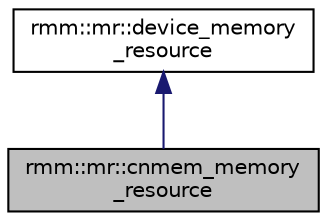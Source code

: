 digraph "rmm::mr::cnmem_memory_resource"
{
  edge [fontname="Helvetica",fontsize="10",labelfontname="Helvetica",labelfontsize="10"];
  node [fontname="Helvetica",fontsize="10",shape=record];
  Node0 [label="rmm::mr::cnmem_memory\l_resource",height=0.2,width=0.4,color="black", fillcolor="grey75", style="filled", fontcolor="black"];
  Node1 -> Node0 [dir="back",color="midnightblue",fontsize="10",style="solid",fontname="Helvetica"];
  Node1 [label="rmm::mr::device_memory\l_resource",height=0.2,width=0.4,color="black", fillcolor="white", style="filled",URL="$classrmm_1_1mr_1_1device__memory__resource.html",tooltip="Base class for all libcudf device memory allocation. "];
}
